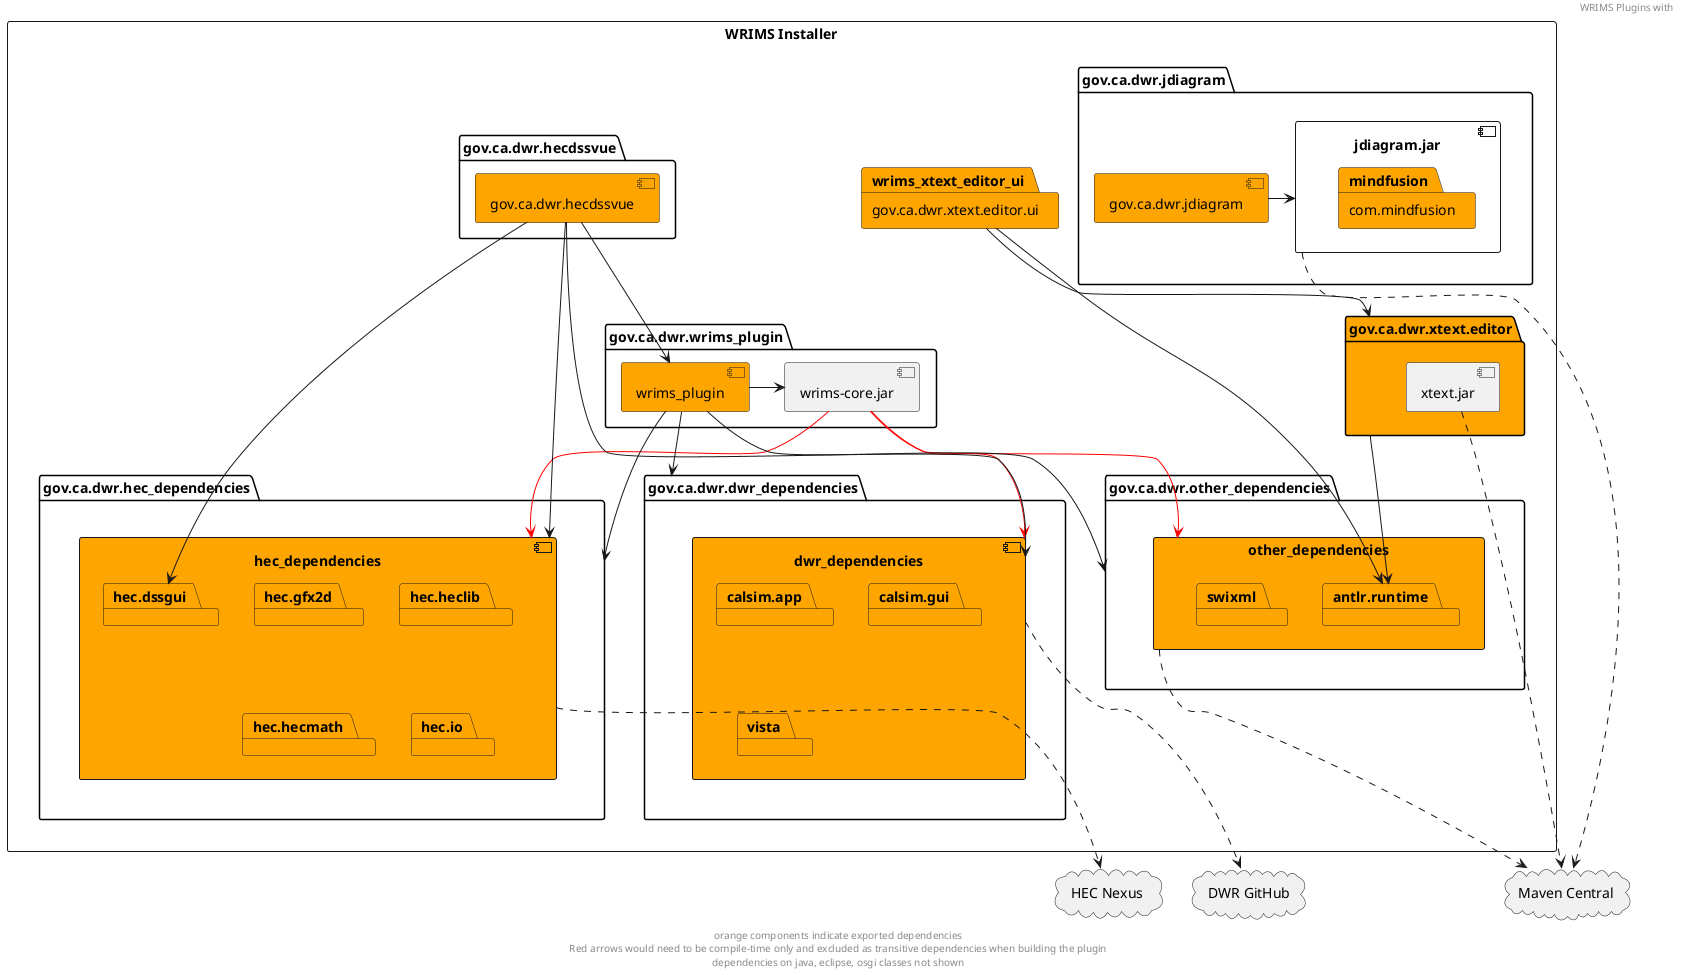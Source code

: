 @startuml
'https://plantuml.com/component-diagram
header "WRIMS Plugins with "
cloud hec_nexus as "HEC Nexus"
cloud maven_central as "Maven Central"
cloud dwr_github as "DWR GitHub"

rectangle wrims as "WRIMS Installer"{
    package gov.ca.dwr.wrims_plugin{
        component wrims_plugin #orange
        component wrims_core as "wrims-core.jar"
    }
    package wrims_dssvue as "gov.ca.dwr.hecdssvue" {
        component dssvue as "gov.ca.dwr.hecdssvue" #orange
    }
    package wrims_jdiagram as "gov.ca.dwr.jdiagram" {
        component gov.ca.dwr.jdiagram #orange
        component jdiagram as "jdiagram.jar" {
        package mindfusion as "com.mindfusion" #orange
        }
    }
    package wrims_xtext_editor as "gov.ca.dwr.xtext.editor" #orange{
        component xtext as "xtext.jar"
    }
    package wrims_xtext_editor_ui as "gov.ca.dwr.xtext.editor.ui" #orange
    package wrims_hec_dependencies as "gov.ca.dwr.hec_dependencies" {
        component hec_dependencies #orange {
        package hec.dssgui #orange
        package hec.gfx2d #orange
        package hec.heclib #orange
        package hec.hecmath #orange
        package hec.io #orange
        }
    }
    package wrims_dwr_dependencies as "gov.ca.dwr.dwr_dependencies" {
        component dwr_dependencies  #orange {
        package calsim.app #orange
        package calsim.gui #orange
        package vista #orange
        }
    }
    package wrims_other_dependencies as "gov.ca.dwr.other_dependencies" {
        rectangle other_dependencies #orange{
        package antlr.runtime #orange
        package swixml #orange
        }
    }
}

wrims_core -down[#red]-> hec_dependencies
wrims_core -down[#red]-> other_dependencies
wrims_core -down[#red]-> dwr_dependencies

wrims_xtext_editor_ui -down-> antlr.runtime
wrims_xtext_editor -down-> antlr.runtime

wrims_plugin -r-> wrims_core
wrims_plugin -down-> wrims_hec_dependencies
wrims_plugin -down-> wrims_other_dependencies
wrims_plugin -down-> wrims_dwr_dependencies

wrims_xtext_editor_ui -down-> wrims_xtext_editor
dssvue -down-> wrims_plugin
hec_dependencies -down.-> hec_nexus
other_dependencies -down.-> maven_central
dwr_dependencies -down.-> dwr_github

dssvue -down-> hec.dssgui
dssvue -down-> hec_dependencies
dssvue -down-> dwr_dependencies
gov.ca.dwr.jdiagram -r-> jdiagram
jdiagram -down.-> maven_central
xtext -down.-> maven_central

footer "orange components indicate exported dependencies\nRed arrows would need to be compile-time only and excluded as transitive dependencies when building the plugin\ndependencies on java, eclipse, osgi classes not shown"
@enduml